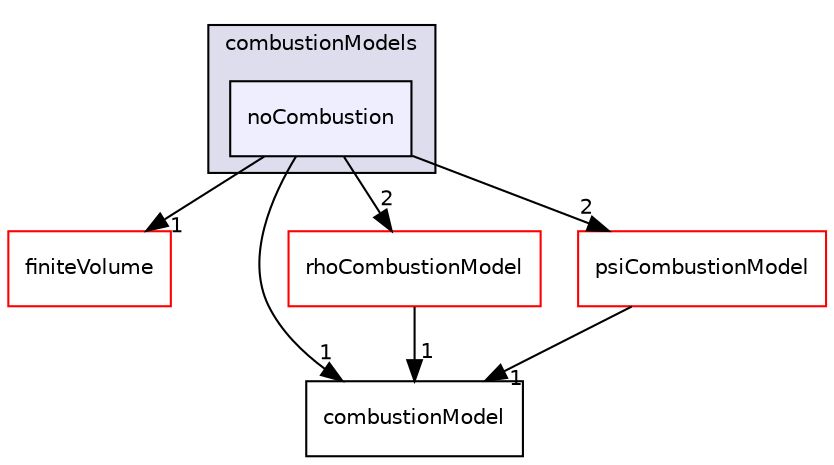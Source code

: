 digraph "src/combustionModels/noCombustion" {
  bgcolor=transparent;
  compound=true
  node [ fontsize="10", fontname="Helvetica"];
  edge [ labelfontsize="10", labelfontname="Helvetica"];
  subgraph clusterdir_a28bb8a003fe9b05e061f79ecbbcb476 {
    graph [ bgcolor="#ddddee", pencolor="black", label="combustionModels" fontname="Helvetica", fontsize="10", URL="dir_a28bb8a003fe9b05e061f79ecbbcb476.html"]
  dir_e2bdf212cb524191cc62ac03777e7b0f [shape=box, label="noCombustion", style="filled", fillcolor="#eeeeff", pencolor="black", URL="dir_e2bdf212cb524191cc62ac03777e7b0f.html"];
  }
  dir_9bd15774b555cf7259a6fa18f99fe99b [shape=box label="finiteVolume" color="red" URL="dir_9bd15774b555cf7259a6fa18f99fe99b.html"];
  dir_cf7b61e9dee2eed7a2c89936088862b3 [shape=box label="combustionModel" URL="dir_cf7b61e9dee2eed7a2c89936088862b3.html"];
  dir_efa96353c8b7dae32ae84afea1b94888 [shape=box label="rhoCombustionModel" color="red" URL="dir_efa96353c8b7dae32ae84afea1b94888.html"];
  dir_a8d6620fa9f1693a4e689cfecb536ff8 [shape=box label="psiCombustionModel" color="red" URL="dir_a8d6620fa9f1693a4e689cfecb536ff8.html"];
  dir_efa96353c8b7dae32ae84afea1b94888->dir_cf7b61e9dee2eed7a2c89936088862b3 [headlabel="1", labeldistance=1.5 headhref="dir_000731_000710.html"];
  dir_a8d6620fa9f1693a4e689cfecb536ff8->dir_cf7b61e9dee2eed7a2c89936088862b3 [headlabel="1", labeldistance=1.5 headhref="dir_000727_000710.html"];
  dir_e2bdf212cb524191cc62ac03777e7b0f->dir_9bd15774b555cf7259a6fa18f99fe99b [headlabel="1", labeldistance=1.5 headhref="dir_000725_000867.html"];
  dir_e2bdf212cb524191cc62ac03777e7b0f->dir_cf7b61e9dee2eed7a2c89936088862b3 [headlabel="1", labeldistance=1.5 headhref="dir_000725_000710.html"];
  dir_e2bdf212cb524191cc62ac03777e7b0f->dir_efa96353c8b7dae32ae84afea1b94888 [headlabel="2", labeldistance=1.5 headhref="dir_000725_000731.html"];
  dir_e2bdf212cb524191cc62ac03777e7b0f->dir_a8d6620fa9f1693a4e689cfecb536ff8 [headlabel="2", labeldistance=1.5 headhref="dir_000725_000727.html"];
}

